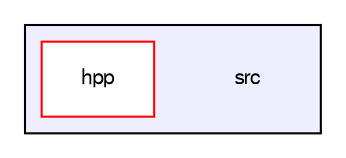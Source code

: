 digraph "src" {
  compound=true
  node [ fontsize="10", fontname="FreeSans"];
  edge [ labelfontsize="10", labelfontname="FreeSans"];
  subgraph clusterdir_68267d1309a1af8e8297ef4c3efbcdba {
    graph [ bgcolor="#eeeeff", pencolor="black", label="" URL="dir_68267d1309a1af8e8297ef4c3efbcdba.html"];
    dir_68267d1309a1af8e8297ef4c3efbcdba [shape=plaintext label="src"];
    dir_561701c8e79d5dfd48e3536aae5218c5 [shape=box label="hpp" color="red" fillcolor="white" style="filled" URL="dir_561701c8e79d5dfd48e3536aae5218c5.html"];
  }
}
